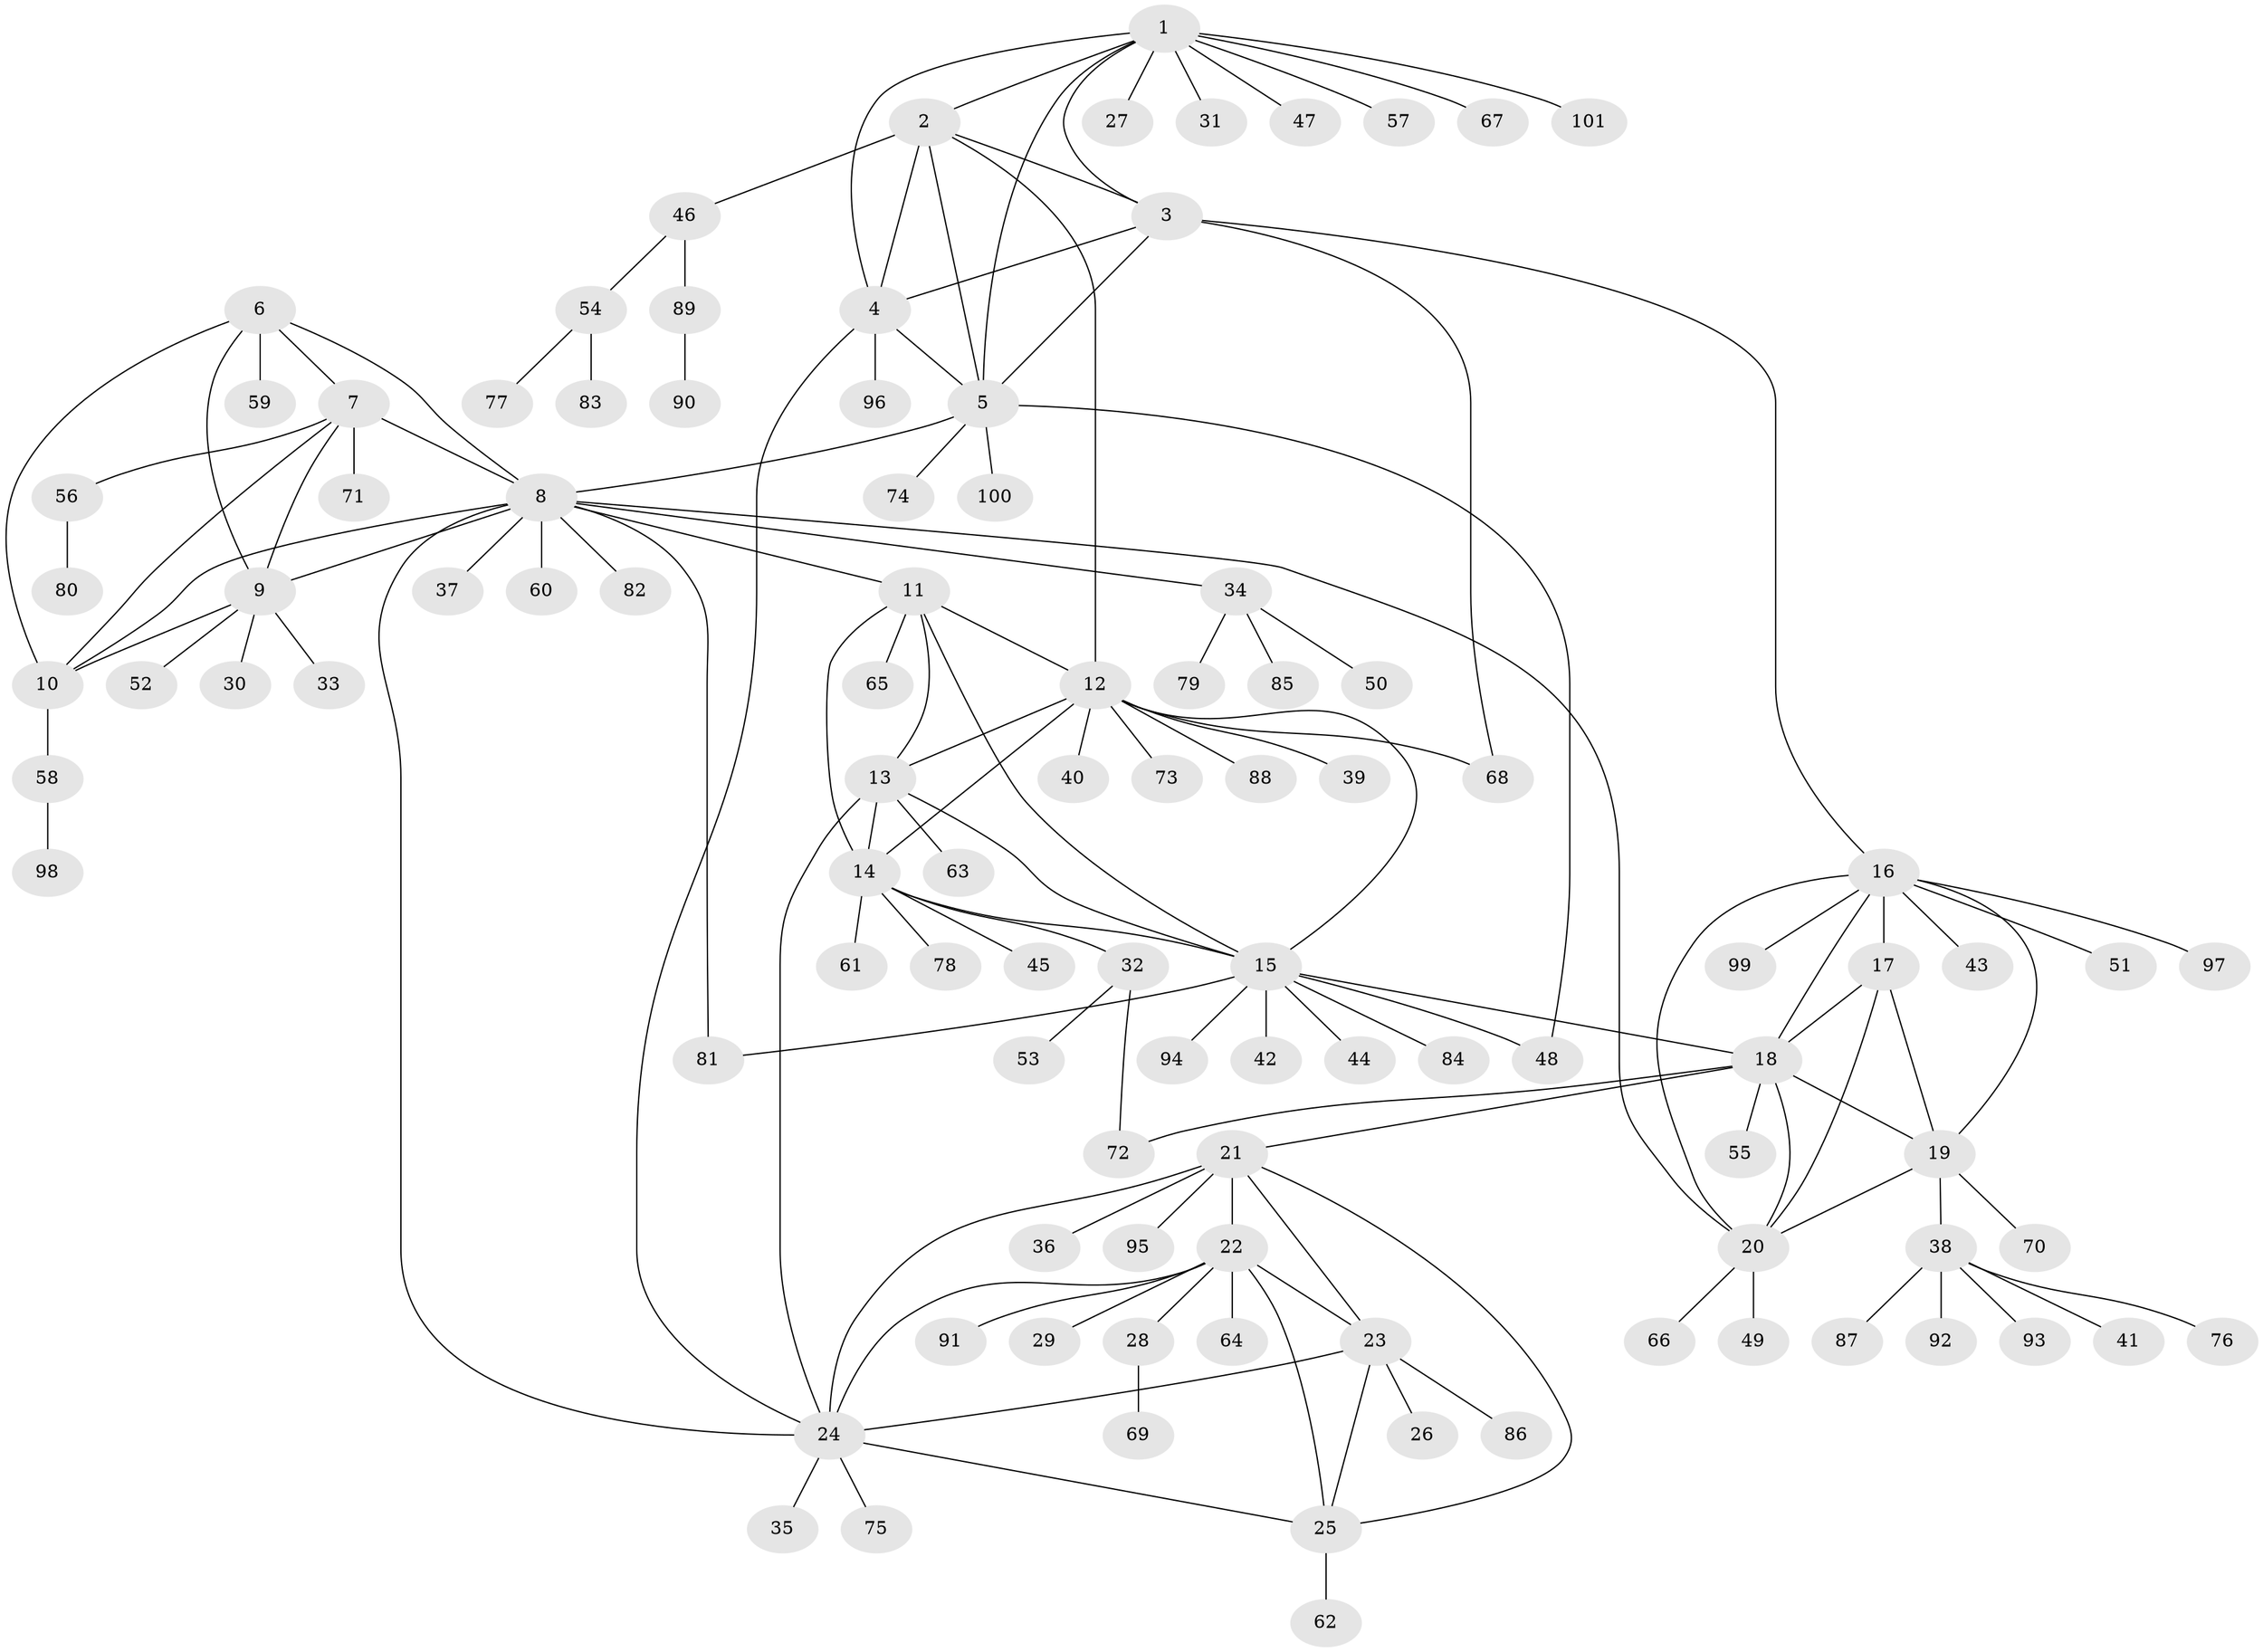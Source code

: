 // Generated by graph-tools (version 1.1) at 2025/15/03/09/25 04:15:43]
// undirected, 101 vertices, 140 edges
graph export_dot {
graph [start="1"]
  node [color=gray90,style=filled];
  1;
  2;
  3;
  4;
  5;
  6;
  7;
  8;
  9;
  10;
  11;
  12;
  13;
  14;
  15;
  16;
  17;
  18;
  19;
  20;
  21;
  22;
  23;
  24;
  25;
  26;
  27;
  28;
  29;
  30;
  31;
  32;
  33;
  34;
  35;
  36;
  37;
  38;
  39;
  40;
  41;
  42;
  43;
  44;
  45;
  46;
  47;
  48;
  49;
  50;
  51;
  52;
  53;
  54;
  55;
  56;
  57;
  58;
  59;
  60;
  61;
  62;
  63;
  64;
  65;
  66;
  67;
  68;
  69;
  70;
  71;
  72;
  73;
  74;
  75;
  76;
  77;
  78;
  79;
  80;
  81;
  82;
  83;
  84;
  85;
  86;
  87;
  88;
  89;
  90;
  91;
  92;
  93;
  94;
  95;
  96;
  97;
  98;
  99;
  100;
  101;
  1 -- 2;
  1 -- 3;
  1 -- 4;
  1 -- 5;
  1 -- 27;
  1 -- 31;
  1 -- 47;
  1 -- 57;
  1 -- 67;
  1 -- 101;
  2 -- 3;
  2 -- 4;
  2 -- 5;
  2 -- 12;
  2 -- 46;
  3 -- 4;
  3 -- 5;
  3 -- 16;
  3 -- 68;
  4 -- 5;
  4 -- 24;
  4 -- 96;
  5 -- 8;
  5 -- 48;
  5 -- 74;
  5 -- 100;
  6 -- 7;
  6 -- 8;
  6 -- 9;
  6 -- 10;
  6 -- 59;
  7 -- 8;
  7 -- 9;
  7 -- 10;
  7 -- 56;
  7 -- 71;
  8 -- 9;
  8 -- 10;
  8 -- 11;
  8 -- 20;
  8 -- 24;
  8 -- 34;
  8 -- 37;
  8 -- 60;
  8 -- 81;
  8 -- 82;
  9 -- 10;
  9 -- 30;
  9 -- 33;
  9 -- 52;
  10 -- 58;
  11 -- 12;
  11 -- 13;
  11 -- 14;
  11 -- 15;
  11 -- 65;
  12 -- 13;
  12 -- 14;
  12 -- 15;
  12 -- 39;
  12 -- 40;
  12 -- 68;
  12 -- 73;
  12 -- 88;
  13 -- 14;
  13 -- 15;
  13 -- 24;
  13 -- 63;
  14 -- 15;
  14 -- 32;
  14 -- 45;
  14 -- 61;
  14 -- 78;
  15 -- 18;
  15 -- 42;
  15 -- 44;
  15 -- 48;
  15 -- 81;
  15 -- 84;
  15 -- 94;
  16 -- 17;
  16 -- 18;
  16 -- 19;
  16 -- 20;
  16 -- 43;
  16 -- 51;
  16 -- 97;
  16 -- 99;
  17 -- 18;
  17 -- 19;
  17 -- 20;
  18 -- 19;
  18 -- 20;
  18 -- 21;
  18 -- 55;
  18 -- 72;
  19 -- 20;
  19 -- 38;
  19 -- 70;
  20 -- 49;
  20 -- 66;
  21 -- 22;
  21 -- 23;
  21 -- 24;
  21 -- 25;
  21 -- 36;
  21 -- 95;
  22 -- 23;
  22 -- 24;
  22 -- 25;
  22 -- 28;
  22 -- 29;
  22 -- 64;
  22 -- 91;
  23 -- 24;
  23 -- 25;
  23 -- 26;
  23 -- 86;
  24 -- 25;
  24 -- 35;
  24 -- 75;
  25 -- 62;
  28 -- 69;
  32 -- 53;
  32 -- 72;
  34 -- 50;
  34 -- 79;
  34 -- 85;
  38 -- 41;
  38 -- 76;
  38 -- 87;
  38 -- 92;
  38 -- 93;
  46 -- 54;
  46 -- 89;
  54 -- 77;
  54 -- 83;
  56 -- 80;
  58 -- 98;
  89 -- 90;
}
